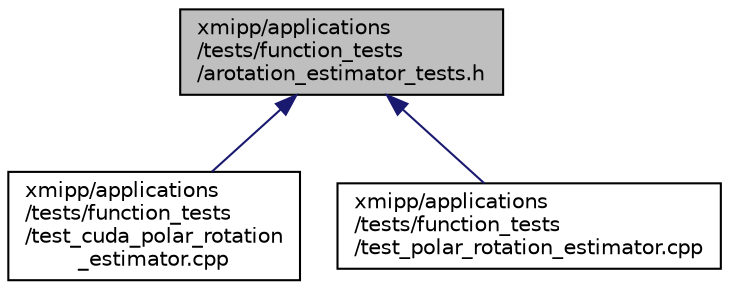 digraph "xmipp/applications/tests/function_tests/arotation_estimator_tests.h"
{
  edge [fontname="Helvetica",fontsize="10",labelfontname="Helvetica",labelfontsize="10"];
  node [fontname="Helvetica",fontsize="10",shape=record];
  Node115 [label="xmipp/applications\l/tests/function_tests\l/arotation_estimator_tests.h",height=0.2,width=0.4,color="black", fillcolor="grey75", style="filled", fontcolor="black"];
  Node115 -> Node116 [dir="back",color="midnightblue",fontsize="10",style="solid",fontname="Helvetica"];
  Node116 [label="xmipp/applications\l/tests/function_tests\l/test_cuda_polar_rotation\l_estimator.cpp",height=0.2,width=0.4,color="black", fillcolor="white", style="filled",URL="$test__cuda__polar__rotation__estimator_8cpp.html"];
  Node115 -> Node117 [dir="back",color="midnightblue",fontsize="10",style="solid",fontname="Helvetica"];
  Node117 [label="xmipp/applications\l/tests/function_tests\l/test_polar_rotation_estimator.cpp",height=0.2,width=0.4,color="black", fillcolor="white", style="filled",URL="$test__polar__rotation__estimator_8cpp.html"];
}
